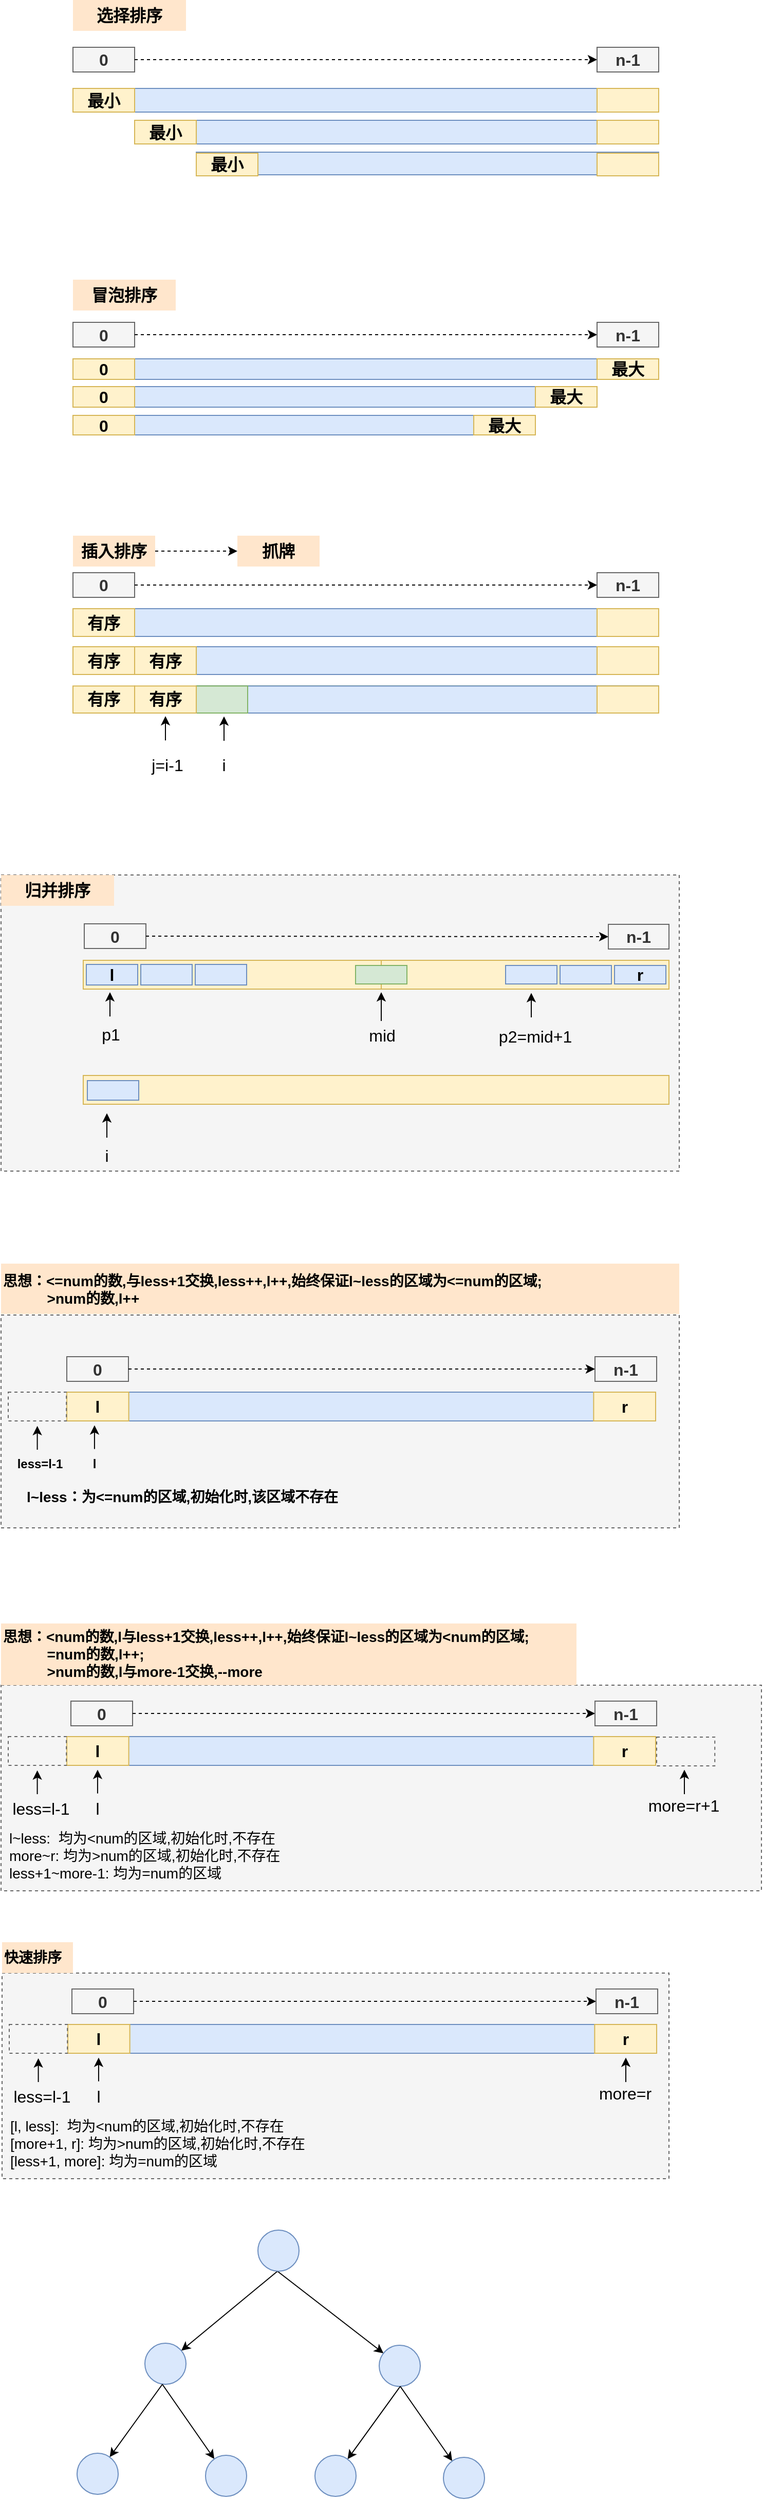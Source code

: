 <mxfile version="11.2.7" type="device" pages="1"><diagram id="mEATm_mHgB-SPM_FuSd3" name="Page-1"><mxGraphModel dx="1030" dy="1839" grid="1" gridSize="10" guides="1" tooltips="1" connect="1" arrows="1" fold="1" page="1" pageScale="1" pageWidth="850" pageHeight="1100" math="0" shadow="0"><root><mxCell id="0"/><mxCell id="1" parent="0"/><mxCell id="y_PkZ5y6hVwaELQP3JDU-144" value="" style="rounded=0;whiteSpace=wrap;html=1;dashed=1;strokeColor=#666666;strokeWidth=1;fontSize=16;fillColor=#f5f5f5;fontColor=#333333;" vertex="1" parent="1"><mxGeometry x="80" y="560" width="740" height="200" as="geometry"/></mxCell><mxCell id="y_PkZ5y6hVwaELQP3JDU-143" value="" style="rounded=0;whiteSpace=wrap;html=1;dashed=1;strokeColor=#666666;strokeWidth=1;fontSize=16;fillColor=#f5f5f5;fontColor=#333333;" vertex="1" parent="1"><mxGeometry x="80" y="-228" width="660" height="288" as="geometry"/></mxCell><mxCell id="y_PkZ5y6hVwaELQP3JDU-7" value="" style="group" vertex="1" connectable="0" parent="1"><mxGeometry x="150" y="-993" width="570" height="23" as="geometry"/></mxCell><mxCell id="y_PkZ5y6hVwaELQP3JDU-4" value="" style="shape=process;whiteSpace=wrap;html=1;backgroundOutline=1;fillColor=#dae8fc;strokeColor=#6c8ebf;" vertex="1" parent="y_PkZ5y6hVwaELQP3JDU-7"><mxGeometry width="570" height="23" as="geometry"/></mxCell><mxCell id="y_PkZ5y6hVwaELQP3JDU-5" value="最小" style="text;html=1;strokeColor=#d6b656;fillColor=#fff2cc;align=center;verticalAlign=middle;whiteSpace=wrap;rounded=0;fontStyle=1;fontSize=16;" vertex="1" parent="y_PkZ5y6hVwaELQP3JDU-7"><mxGeometry width="60" height="23" as="geometry"/></mxCell><mxCell id="y_PkZ5y6hVwaELQP3JDU-6" value="" style="text;html=1;strokeColor=#d6b656;fillColor=#fff2cc;align=center;verticalAlign=middle;whiteSpace=wrap;rounded=0;fontStyle=1;fontSize=16;" vertex="1" parent="y_PkZ5y6hVwaELQP3JDU-7"><mxGeometry x="510" width="60" height="23" as="geometry"/></mxCell><mxCell id="y_PkZ5y6hVwaELQP3JDU-13" value="" style="group" vertex="1" connectable="0" parent="1"><mxGeometry x="210" y="-962" width="510" height="23" as="geometry"/></mxCell><mxCell id="y_PkZ5y6hVwaELQP3JDU-8" value="" style="group" vertex="1" connectable="0" parent="y_PkZ5y6hVwaELQP3JDU-13"><mxGeometry width="510" height="23" as="geometry"/></mxCell><mxCell id="y_PkZ5y6hVwaELQP3JDU-9" value="" style="shape=process;whiteSpace=wrap;html=1;backgroundOutline=1;fillColor=#dae8fc;strokeColor=#6c8ebf;" vertex="1" parent="y_PkZ5y6hVwaELQP3JDU-8"><mxGeometry width="510" height="23" as="geometry"/></mxCell><mxCell id="y_PkZ5y6hVwaELQP3JDU-10" value="最小" style="text;html=1;strokeColor=#d6b656;fillColor=#fff2cc;align=center;verticalAlign=middle;whiteSpace=wrap;rounded=0;fontStyle=1;fontSize=16;" vertex="1" parent="y_PkZ5y6hVwaELQP3JDU-8"><mxGeometry width="60" height="23" as="geometry"/></mxCell><mxCell id="y_PkZ5y6hVwaELQP3JDU-11" value="" style="text;html=1;strokeColor=#d6b656;fillColor=#fff2cc;align=center;verticalAlign=middle;whiteSpace=wrap;rounded=0;fontStyle=1;fontSize=16;" vertex="1" parent="y_PkZ5y6hVwaELQP3JDU-8"><mxGeometry x="450" width="60" height="23" as="geometry"/></mxCell><mxCell id="y_PkZ5y6hVwaELQP3JDU-14" value="" style="group" vertex="1" connectable="0" parent="1"><mxGeometry x="270" y="-930" width="450" height="22" as="geometry"/></mxCell><mxCell id="y_PkZ5y6hVwaELQP3JDU-15" value="" style="group" vertex="1" connectable="0" parent="y_PkZ5y6hVwaELQP3JDU-14"><mxGeometry width="450" height="22" as="geometry"/></mxCell><mxCell id="y_PkZ5y6hVwaELQP3JDU-16" value="" style="shape=process;whiteSpace=wrap;html=1;backgroundOutline=1;fillColor=#dae8fc;strokeColor=#6c8ebf;" vertex="1" parent="y_PkZ5y6hVwaELQP3JDU-15"><mxGeometry y="-1" width="450" height="22" as="geometry"/></mxCell><mxCell id="y_PkZ5y6hVwaELQP3JDU-17" value="最小" style="text;html=1;strokeColor=#d6b656;fillColor=#fff2cc;align=center;verticalAlign=middle;whiteSpace=wrap;rounded=0;fontStyle=1;fontSize=16;" vertex="1" parent="y_PkZ5y6hVwaELQP3JDU-15"><mxGeometry width="60" height="22" as="geometry"/></mxCell><mxCell id="y_PkZ5y6hVwaELQP3JDU-18" value="" style="text;html=1;strokeColor=#d6b656;fillColor=#fff2cc;align=center;verticalAlign=middle;whiteSpace=wrap;rounded=0;fontStyle=1;fontSize=16;" vertex="1" parent="y_PkZ5y6hVwaELQP3JDU-15"><mxGeometry x="390" width="60" height="22" as="geometry"/></mxCell><mxCell id="y_PkZ5y6hVwaELQP3JDU-21" value="" style="group" vertex="1" connectable="0" parent="1"><mxGeometry x="150" y="-730" width="570" height="20" as="geometry"/></mxCell><mxCell id="y_PkZ5y6hVwaELQP3JDU-22" value="" style="shape=process;whiteSpace=wrap;html=1;backgroundOutline=1;fillColor=#dae8fc;strokeColor=#6c8ebf;" vertex="1" parent="y_PkZ5y6hVwaELQP3JDU-21"><mxGeometry width="570" height="20" as="geometry"/></mxCell><mxCell id="y_PkZ5y6hVwaELQP3JDU-23" value="0" style="text;html=1;strokeColor=#d6b656;fillColor=#fff2cc;align=center;verticalAlign=middle;whiteSpace=wrap;rounded=0;fontStyle=1;fontSize=16;" vertex="1" parent="y_PkZ5y6hVwaELQP3JDU-21"><mxGeometry width="60" height="20" as="geometry"/></mxCell><mxCell id="y_PkZ5y6hVwaELQP3JDU-24" value="最大" style="text;html=1;strokeColor=#d6b656;fillColor=#fff2cc;align=center;verticalAlign=middle;whiteSpace=wrap;rounded=0;fontStyle=1;fontSize=16;" vertex="1" parent="y_PkZ5y6hVwaELQP3JDU-21"><mxGeometry x="510" width="60" height="20" as="geometry"/></mxCell><mxCell id="y_PkZ5y6hVwaELQP3JDU-25" value="" style="group" vertex="1" connectable="0" parent="1"><mxGeometry x="150" y="-703" width="510" height="20" as="geometry"/></mxCell><mxCell id="y_PkZ5y6hVwaELQP3JDU-26" value="" style="group" vertex="1" connectable="0" parent="y_PkZ5y6hVwaELQP3JDU-25"><mxGeometry width="510" height="20" as="geometry"/></mxCell><mxCell id="y_PkZ5y6hVwaELQP3JDU-27" value="" style="shape=process;whiteSpace=wrap;html=1;backgroundOutline=1;fillColor=#dae8fc;strokeColor=#6c8ebf;" vertex="1" parent="y_PkZ5y6hVwaELQP3JDU-26"><mxGeometry width="510" height="20" as="geometry"/></mxCell><mxCell id="y_PkZ5y6hVwaELQP3JDU-28" value="0" style="text;html=1;strokeColor=#d6b656;fillColor=#fff2cc;align=center;verticalAlign=middle;whiteSpace=wrap;rounded=0;fontStyle=1;fontSize=16;" vertex="1" parent="y_PkZ5y6hVwaELQP3JDU-26"><mxGeometry width="60" height="20" as="geometry"/></mxCell><mxCell id="y_PkZ5y6hVwaELQP3JDU-29" value="最大" style="text;html=1;strokeColor=#d6b656;fillColor=#fff2cc;align=center;verticalAlign=middle;whiteSpace=wrap;rounded=0;fontStyle=1;fontSize=16;" vertex="1" parent="y_PkZ5y6hVwaELQP3JDU-26"><mxGeometry x="450" width="60" height="20" as="geometry"/></mxCell><mxCell id="y_PkZ5y6hVwaELQP3JDU-30" value="" style="group" vertex="1" connectable="0" parent="1"><mxGeometry x="150" y="-675" width="450" height="19" as="geometry"/></mxCell><mxCell id="y_PkZ5y6hVwaELQP3JDU-31" value="" style="group" vertex="1" connectable="0" parent="y_PkZ5y6hVwaELQP3JDU-30"><mxGeometry width="450" height="19" as="geometry"/></mxCell><mxCell id="y_PkZ5y6hVwaELQP3JDU-32" value="" style="shape=process;whiteSpace=wrap;html=1;backgroundOutline=1;fillColor=#dae8fc;strokeColor=#6c8ebf;" vertex="1" parent="y_PkZ5y6hVwaELQP3JDU-31"><mxGeometry width="450" height="19" as="geometry"/></mxCell><mxCell id="y_PkZ5y6hVwaELQP3JDU-33" value="0" style="text;html=1;strokeColor=#d6b656;fillColor=#fff2cc;align=center;verticalAlign=middle;whiteSpace=wrap;rounded=0;fontStyle=1;fontSize=16;" vertex="1" parent="y_PkZ5y6hVwaELQP3JDU-31"><mxGeometry width="60" height="19" as="geometry"/></mxCell><mxCell id="y_PkZ5y6hVwaELQP3JDU-34" value="最大" style="text;html=1;strokeColor=#d6b656;fillColor=#fff2cc;align=center;verticalAlign=middle;whiteSpace=wrap;rounded=0;fontStyle=1;fontSize=16;" vertex="1" parent="y_PkZ5y6hVwaELQP3JDU-31"><mxGeometry x="390" width="60" height="19" as="geometry"/></mxCell><mxCell id="y_PkZ5y6hVwaELQP3JDU-35" value="选择排序" style="text;html=1;strokeColor=none;fillColor=#ffe6cc;align=center;verticalAlign=middle;whiteSpace=wrap;rounded=0;fontSize=16;fontStyle=1" vertex="1" parent="1"><mxGeometry x="150" y="-1079" width="110" height="30" as="geometry"/></mxCell><mxCell id="y_PkZ5y6hVwaELQP3JDU-37" value="冒泡排序" style="text;html=1;strokeColor=none;fillColor=#ffe6cc;align=center;verticalAlign=middle;whiteSpace=wrap;rounded=0;fontSize=16;fontStyle=1" vertex="1" parent="1"><mxGeometry x="150" y="-807" width="100" height="30" as="geometry"/></mxCell><mxCell id="y_PkZ5y6hVwaELQP3JDU-38" value="" style="group" vertex="1" connectable="0" parent="1"><mxGeometry x="150" y="-487" width="570" height="27" as="geometry"/></mxCell><mxCell id="y_PkZ5y6hVwaELQP3JDU-39" value="" style="shape=process;whiteSpace=wrap;html=1;backgroundOutline=1;fillColor=#dae8fc;strokeColor=#6c8ebf;" vertex="1" parent="y_PkZ5y6hVwaELQP3JDU-38"><mxGeometry width="570" height="27" as="geometry"/></mxCell><mxCell id="y_PkZ5y6hVwaELQP3JDU-40" value="有序" style="text;html=1;strokeColor=#d6b656;fillColor=#fff2cc;align=center;verticalAlign=middle;whiteSpace=wrap;rounded=0;fontStyle=1;fontSize=16;" vertex="1" parent="y_PkZ5y6hVwaELQP3JDU-38"><mxGeometry width="60" height="27" as="geometry"/></mxCell><mxCell id="y_PkZ5y6hVwaELQP3JDU-41" value="" style="text;html=1;strokeColor=#d6b656;fillColor=#fff2cc;align=center;verticalAlign=middle;whiteSpace=wrap;rounded=0;fontStyle=1;fontSize=16;" vertex="1" parent="y_PkZ5y6hVwaELQP3JDU-38"><mxGeometry x="510" width="60" height="27" as="geometry"/></mxCell><mxCell id="y_PkZ5y6hVwaELQP3JDU-83" value="" style="edgeStyle=orthogonalEdgeStyle;rounded=0;orthogonalLoop=1;jettySize=auto;html=1;dashed=1;fontSize=16;" edge="1" parent="1" source="y_PkZ5y6hVwaELQP3JDU-52" target="y_PkZ5y6hVwaELQP3JDU-82"><mxGeometry relative="1" as="geometry"/></mxCell><mxCell id="y_PkZ5y6hVwaELQP3JDU-52" value="插入排序" style="text;html=1;strokeColor=none;fillColor=#ffe6cc;align=center;verticalAlign=middle;whiteSpace=wrap;rounded=0;fontSize=16;fontStyle=1" vertex="1" parent="1"><mxGeometry x="150" y="-558" width="80" height="30" as="geometry"/></mxCell><mxCell id="y_PkZ5y6hVwaELQP3JDU-82" value="抓牌" style="text;html=1;strokeColor=none;fillColor=#ffe6cc;align=center;verticalAlign=middle;whiteSpace=wrap;rounded=0;fontSize=16;fontStyle=1" vertex="1" parent="1"><mxGeometry x="310" y="-558" width="80" height="30" as="geometry"/></mxCell><mxCell id="y_PkZ5y6hVwaELQP3JDU-69" value="0" style="text;html=1;strokeColor=#666666;fillColor=#f5f5f5;align=center;verticalAlign=middle;whiteSpace=wrap;rounded=0;fontStyle=1;fontSize=16;fontColor=#333333;" vertex="1" parent="1"><mxGeometry x="150" y="-1033" width="60" height="24" as="geometry"/></mxCell><mxCell id="y_PkZ5y6hVwaELQP3JDU-70" value="n-1" style="text;html=1;align=center;verticalAlign=middle;whiteSpace=wrap;rounded=0;fontStyle=1;fontSize=16;strokeColor=#666666;fillColor=#f5f5f5;fontColor=#333333;" vertex="1" parent="1"><mxGeometry x="660" y="-1033" width="60" height="24" as="geometry"/></mxCell><mxCell id="y_PkZ5y6hVwaELQP3JDU-71" value="" style="endArrow=classic;html=1;fontSize=16;exitX=1;exitY=0.5;exitDx=0;exitDy=0;entryX=0;entryY=0.5;entryDx=0;entryDy=0;dashed=1;" edge="1" parent="1" source="y_PkZ5y6hVwaELQP3JDU-69" target="y_PkZ5y6hVwaELQP3JDU-70"><mxGeometry width="50" height="50" relative="1" as="geometry"><mxPoint x="330" y="-1019" as="sourcePoint"/><mxPoint x="380" y="-1069" as="targetPoint"/></mxGeometry></mxCell><mxCell id="y_PkZ5y6hVwaELQP3JDU-72" value="0" style="text;html=1;strokeColor=#666666;fillColor=#f5f5f5;align=center;verticalAlign=middle;whiteSpace=wrap;rounded=0;fontStyle=1;fontSize=16;fontColor=#333333;" vertex="1" parent="1"><mxGeometry x="150" y="-765.5" width="60" height="24" as="geometry"/></mxCell><mxCell id="y_PkZ5y6hVwaELQP3JDU-73" value="n-1" style="text;html=1;align=center;verticalAlign=middle;whiteSpace=wrap;rounded=0;fontStyle=1;fontSize=16;strokeColor=#666666;fillColor=#f5f5f5;fontColor=#333333;" vertex="1" parent="1"><mxGeometry x="660" y="-765.5" width="60" height="24" as="geometry"/></mxCell><mxCell id="y_PkZ5y6hVwaELQP3JDU-74" value="" style="endArrow=classic;html=1;fontSize=16;exitX=1;exitY=0.5;exitDx=0;exitDy=0;entryX=0;entryY=0.5;entryDx=0;entryDy=0;dashed=1;" edge="1" parent="1" source="y_PkZ5y6hVwaELQP3JDU-72" target="y_PkZ5y6hVwaELQP3JDU-73"><mxGeometry width="50" height="50" relative="1" as="geometry"><mxPoint x="330" y="-751.5" as="sourcePoint"/><mxPoint x="380" y="-801.5" as="targetPoint"/></mxGeometry></mxCell><mxCell id="y_PkZ5y6hVwaELQP3JDU-75" value="0" style="text;html=1;strokeColor=#666666;fillColor=#f5f5f5;align=center;verticalAlign=middle;whiteSpace=wrap;rounded=0;fontStyle=1;fontSize=16;fontColor=#333333;" vertex="1" parent="1"><mxGeometry x="150" y="-522" width="60" height="24" as="geometry"/></mxCell><mxCell id="y_PkZ5y6hVwaELQP3JDU-76" value="n-1" style="text;html=1;align=center;verticalAlign=middle;whiteSpace=wrap;rounded=0;fontStyle=1;fontSize=16;strokeColor=#666666;fillColor=#f5f5f5;fontColor=#333333;" vertex="1" parent="1"><mxGeometry x="660" y="-522" width="60" height="24" as="geometry"/></mxCell><mxCell id="y_PkZ5y6hVwaELQP3JDU-77" value="" style="endArrow=classic;html=1;fontSize=16;exitX=1;exitY=0.5;exitDx=0;exitDy=0;entryX=0;entryY=0.5;entryDx=0;entryDy=0;dashed=1;" edge="1" parent="1" source="y_PkZ5y6hVwaELQP3JDU-75" target="y_PkZ5y6hVwaELQP3JDU-76"><mxGeometry width="50" height="50" relative="1" as="geometry"><mxPoint x="330" y="-508" as="sourcePoint"/><mxPoint x="380" y="-558" as="targetPoint"/></mxGeometry></mxCell><mxCell id="y_PkZ5y6hVwaELQP3JDU-78" value="0" style="text;html=1;strokeColor=#666666;fillColor=#f5f5f5;align=center;verticalAlign=middle;whiteSpace=wrap;rounded=0;fontStyle=1;fontSize=16;fontColor=#333333;" vertex="1" parent="1"><mxGeometry x="148" y="575.5" width="60" height="24" as="geometry"/></mxCell><mxCell id="y_PkZ5y6hVwaELQP3JDU-79" value="n-1" style="text;html=1;align=center;verticalAlign=middle;whiteSpace=wrap;rounded=0;fontStyle=1;fontSize=16;strokeColor=#666666;fillColor=#f5f5f5;fontColor=#333333;" vertex="1" parent="1"><mxGeometry x="658" y="575.5" width="60" height="24" as="geometry"/></mxCell><mxCell id="y_PkZ5y6hVwaELQP3JDU-80" value="" style="endArrow=classic;html=1;fontSize=16;exitX=1;exitY=0.5;exitDx=0;exitDy=0;entryX=0;entryY=0.5;entryDx=0;entryDy=0;dashed=1;" edge="1" parent="1" source="y_PkZ5y6hVwaELQP3JDU-78" target="y_PkZ5y6hVwaELQP3JDU-79"><mxGeometry width="50" height="50" relative="1" as="geometry"><mxPoint x="328" y="589.5" as="sourcePoint"/><mxPoint x="378" y="539.5" as="targetPoint"/></mxGeometry></mxCell><mxCell id="y_PkZ5y6hVwaELQP3JDU-88" value="" style="group" vertex="1" connectable="0" parent="1"><mxGeometry x="150" y="-450" width="570" height="27" as="geometry"/></mxCell><mxCell id="y_PkZ5y6hVwaELQP3JDU-42" value="" style="group" vertex="1" connectable="0" parent="y_PkZ5y6hVwaELQP3JDU-88"><mxGeometry x="60" width="510" height="27" as="geometry"/></mxCell><mxCell id="y_PkZ5y6hVwaELQP3JDU-43" value="" style="group" vertex="1" connectable="0" parent="y_PkZ5y6hVwaELQP3JDU-42"><mxGeometry width="510" height="27" as="geometry"/></mxCell><mxCell id="y_PkZ5y6hVwaELQP3JDU-44" value="" style="shape=process;whiteSpace=wrap;html=1;backgroundOutline=1;fillColor=#dae8fc;strokeColor=#6c8ebf;" vertex="1" parent="y_PkZ5y6hVwaELQP3JDU-43"><mxGeometry width="510" height="27" as="geometry"/></mxCell><mxCell id="y_PkZ5y6hVwaELQP3JDU-45" value="有序" style="text;html=1;strokeColor=#d6b656;fillColor=#fff2cc;align=center;verticalAlign=middle;whiteSpace=wrap;rounded=0;fontStyle=1;fontSize=16;" vertex="1" parent="y_PkZ5y6hVwaELQP3JDU-43"><mxGeometry width="60" height="27" as="geometry"/></mxCell><mxCell id="y_PkZ5y6hVwaELQP3JDU-46" value="" style="text;html=1;strokeColor=#d6b656;fillColor=#fff2cc;align=center;verticalAlign=middle;whiteSpace=wrap;rounded=0;fontStyle=1;fontSize=16;" vertex="1" parent="y_PkZ5y6hVwaELQP3JDU-43"><mxGeometry x="450" width="60" height="27" as="geometry"/></mxCell><mxCell id="y_PkZ5y6hVwaELQP3JDU-61" value="有序" style="text;html=1;strokeColor=#d6b656;fillColor=#fff2cc;align=center;verticalAlign=middle;whiteSpace=wrap;rounded=0;fontStyle=1;fontSize=16;" vertex="1" parent="y_PkZ5y6hVwaELQP3JDU-88"><mxGeometry width="60" height="27" as="geometry"/></mxCell><mxCell id="y_PkZ5y6hVwaELQP3JDU-89" value="" style="group" vertex="1" connectable="0" parent="1"><mxGeometry x="150" y="-398" width="570" height="70" as="geometry"/></mxCell><mxCell id="y_PkZ5y6hVwaELQP3JDU-47" value="" style="group;fillColor=#d5e8d4;strokeColor=#82b366;" vertex="1" connectable="0" parent="y_PkZ5y6hVwaELQP3JDU-89"><mxGeometry x="120" y="-13.788" width="450" height="26.291" as="geometry"/></mxCell><mxCell id="y_PkZ5y6hVwaELQP3JDU-48" value="" style="group" vertex="1" connectable="0" parent="y_PkZ5y6hVwaELQP3JDU-47"><mxGeometry width="450" height="26.291" as="geometry"/></mxCell><mxCell id="y_PkZ5y6hVwaELQP3JDU-49" value="" style="shape=process;whiteSpace=wrap;html=1;backgroundOutline=1;fillColor=#dae8fc;strokeColor=#6c8ebf;" vertex="1" parent="y_PkZ5y6hVwaELQP3JDU-48"><mxGeometry width="450" height="26.291" as="geometry"/></mxCell><mxCell id="y_PkZ5y6hVwaELQP3JDU-50" value="" style="text;html=1;strokeColor=#82b366;fillColor=#d5e8d4;align=center;verticalAlign=middle;whiteSpace=wrap;rounded=0;fontStyle=1;fontSize=16;" vertex="1" parent="y_PkZ5y6hVwaELQP3JDU-48"><mxGeometry width="50" height="26.291" as="geometry"/></mxCell><mxCell id="y_PkZ5y6hVwaELQP3JDU-51" value="" style="text;html=1;strokeColor=#d6b656;fillColor=#fff2cc;align=center;verticalAlign=middle;whiteSpace=wrap;rounded=0;fontStyle=1;fontSize=16;" vertex="1" parent="y_PkZ5y6hVwaELQP3JDU-48"><mxGeometry x="390" width="60" height="26.291" as="geometry"/></mxCell><mxCell id="y_PkZ5y6hVwaELQP3JDU-62" value="有序" style="text;html=1;strokeColor=#d6b656;fillColor=#fff2cc;align=center;verticalAlign=middle;whiteSpace=wrap;rounded=0;fontStyle=1;fontSize=16;" vertex="1" parent="y_PkZ5y6hVwaELQP3JDU-89"><mxGeometry y="-13.788" width="60" height="26.291" as="geometry"/></mxCell><mxCell id="y_PkZ5y6hVwaELQP3JDU-63" value="有序" style="text;html=1;strokeColor=#d6b656;fillColor=#fff2cc;align=center;verticalAlign=middle;whiteSpace=wrap;rounded=0;fontStyle=1;fontSize=16;" vertex="1" parent="y_PkZ5y6hVwaELQP3JDU-89"><mxGeometry x="60" y="-13.788" width="60" height="26.291" as="geometry"/></mxCell><mxCell id="y_PkZ5y6hVwaELQP3JDU-84" value="" style="endArrow=classic;html=1;fontSize=16;entryX=0.5;entryY=1;entryDx=0;entryDy=0;" edge="1" parent="y_PkZ5y6hVwaELQP3JDU-89"><mxGeometry width="50" height="50" relative="1" as="geometry"><mxPoint x="147" y="39.452" as="sourcePoint"/><mxPoint x="147" y="15.79" as="targetPoint"/></mxGeometry></mxCell><mxCell id="y_PkZ5y6hVwaELQP3JDU-85" value="i" style="text;html=1;strokeColor=none;fillColor=none;align=center;verticalAlign=middle;whiteSpace=wrap;rounded=0;dashed=1;fontSize=16;" vertex="1" parent="y_PkZ5y6hVwaELQP3JDU-89"><mxGeometry x="127" y="56.526" width="40" height="13.146" as="geometry"/></mxCell><mxCell id="y_PkZ5y6hVwaELQP3JDU-86" value="" style="endArrow=classic;html=1;fontSize=16;entryX=0.5;entryY=1;entryDx=0;entryDy=0;" edge="1" parent="y_PkZ5y6hVwaELQP3JDU-89"><mxGeometry width="50" height="50" relative="1" as="geometry"><mxPoint x="90" y="39.123" as="sourcePoint"/><mxPoint x="90" y="15.461" as="targetPoint"/></mxGeometry></mxCell><mxCell id="y_PkZ5y6hVwaELQP3JDU-87" value="j=i-1" style="text;html=1;strokeColor=none;fillColor=none;align=center;verticalAlign=middle;whiteSpace=wrap;rounded=0;dashed=1;fontSize=16;" vertex="1" parent="y_PkZ5y6hVwaELQP3JDU-89"><mxGeometry x="72" y="56.854" width="40" height="13.146" as="geometry"/></mxCell><mxCell id="y_PkZ5y6hVwaELQP3JDU-90" value="" style="group" vertex="1" connectable="0" parent="1"><mxGeometry x="87" y="610" width="651" height="56" as="geometry"/></mxCell><mxCell id="y_PkZ5y6hVwaELQP3JDU-56" value="" style="group" vertex="1" connectable="0" parent="y_PkZ5y6hVwaELQP3JDU-90"><mxGeometry x="57" width="573" height="28" as="geometry"/></mxCell><mxCell id="y_PkZ5y6hVwaELQP3JDU-57" value="" style="shape=process;whiteSpace=wrap;html=1;backgroundOutline=1;fillColor=#dae8fc;strokeColor=#6c8ebf;" vertex="1" parent="y_PkZ5y6hVwaELQP3JDU-56"><mxGeometry width="573" height="28" as="geometry"/></mxCell><mxCell id="y_PkZ5y6hVwaELQP3JDU-58" value="l" style="text;html=1;strokeColor=#d6b656;fillColor=#fff2cc;align=center;verticalAlign=middle;whiteSpace=wrap;rounded=0;fontStyle=1;fontSize=16;" vertex="1" parent="y_PkZ5y6hVwaELQP3JDU-56"><mxGeometry width="60.316" height="28" as="geometry"/></mxCell><mxCell id="y_PkZ5y6hVwaELQP3JDU-59" value="r" style="text;html=1;strokeColor=#d6b656;fillColor=#fff2cc;align=center;verticalAlign=middle;whiteSpace=wrap;rounded=0;fontStyle=1;fontSize=16;" vertex="1" parent="y_PkZ5y6hVwaELQP3JDU-56"><mxGeometry x="512.684" width="60.316" height="28" as="geometry"/></mxCell><mxCell id="y_PkZ5y6hVwaELQP3JDU-64" value="" style="endArrow=classic;html=1;fontSize=16;" edge="1" parent="y_PkZ5y6hVwaELQP3JDU-90"><mxGeometry width="50" height="50" relative="1" as="geometry"><mxPoint x="28.304" y="56" as="sourcePoint"/><mxPoint x="28.304" y="32.9" as="targetPoint"/></mxGeometry></mxCell><mxCell id="y_PkZ5y6hVwaELQP3JDU-65" value="" style="text;html=1;strokeColor=#666666;fillColor=#f5f5f5;align=center;verticalAlign=middle;whiteSpace=wrap;rounded=0;fontStyle=1;fontSize=16;dashed=1;strokeWidth=1;fontColor=#333333;" vertex="1" parent="y_PkZ5y6hVwaELQP3JDU-90"><mxGeometry width="56.609" height="28" as="geometry"/></mxCell><mxCell id="y_PkZ5y6hVwaELQP3JDU-81" value="" style="endArrow=classic;html=1;fontSize=16;" edge="1" parent="y_PkZ5y6hVwaELQP3JDU-90"><mxGeometry width="50" height="50" relative="1" as="geometry"><mxPoint x="86.97" y="55.3" as="sourcePoint"/><mxPoint x="86.97" y="32.2" as="targetPoint"/></mxGeometry></mxCell><mxCell id="y_PkZ5y6hVwaELQP3JDU-91" value="归并排序" style="text;html=1;strokeColor=none;fillColor=#ffe6cc;align=center;verticalAlign=middle;whiteSpace=wrap;rounded=0;fontSize=16;fontStyle=1" vertex="1" parent="1"><mxGeometry x="80" y="-228" width="110" height="30" as="geometry"/></mxCell><mxCell id="y_PkZ5y6hVwaELQP3JDU-92" value="0" style="text;html=1;strokeColor=#666666;fillColor=#f5f5f5;align=center;verticalAlign=middle;whiteSpace=wrap;rounded=0;fontStyle=1;fontSize=16;fontColor=#333333;" vertex="1" parent="1"><mxGeometry x="161" y="-180.5" width="60" height="24" as="geometry"/></mxCell><mxCell id="y_PkZ5y6hVwaELQP3JDU-93" value="n-1" style="text;html=1;align=center;verticalAlign=middle;whiteSpace=wrap;rounded=0;fontStyle=1;fontSize=16;strokeColor=#666666;fillColor=#f5f5f5;fontColor=#333333;" vertex="1" parent="1"><mxGeometry x="671" y="-180" width="59" height="24" as="geometry"/></mxCell><mxCell id="y_PkZ5y6hVwaELQP3JDU-94" value="" style="endArrow=classic;html=1;fontSize=16;exitX=1;exitY=0.5;exitDx=0;exitDy=0;entryX=0;entryY=0.5;entryDx=0;entryDy=0;dashed=1;" edge="1" parent="1" source="y_PkZ5y6hVwaELQP3JDU-92" target="y_PkZ5y6hVwaELQP3JDU-93"><mxGeometry width="50" height="50" relative="1" as="geometry"><mxPoint x="341" y="-166.5" as="sourcePoint"/><mxPoint x="391" y="-216.5" as="targetPoint"/></mxGeometry></mxCell><mxCell id="y_PkZ5y6hVwaELQP3JDU-96" value="" style="group;fillColor=#d5e8d4;strokeColor=#82b366;" vertex="1" connectable="0" parent="1"><mxGeometry x="160" y="-145" width="570" height="28" as="geometry"/></mxCell><mxCell id="y_PkZ5y6hVwaELQP3JDU-97" value="" style="shape=process;whiteSpace=wrap;html=1;backgroundOutline=1;fillColor=#dae8fc;strokeColor=#6c8ebf;" vertex="1" parent="y_PkZ5y6hVwaELQP3JDU-96"><mxGeometry width="570" height="28" as="geometry"/></mxCell><mxCell id="y_PkZ5y6hVwaELQP3JDU-98" value="" style="text;html=1;strokeColor=#d6b656;fillColor=#fff2cc;align=center;verticalAlign=middle;whiteSpace=wrap;rounded=0;fontStyle=1;fontSize=16;" vertex="1" parent="y_PkZ5y6hVwaELQP3JDU-96"><mxGeometry width="290" height="28" as="geometry"/></mxCell><mxCell id="y_PkZ5y6hVwaELQP3JDU-99" value="" style="text;html=1;strokeColor=#d6b656;fillColor=#fff2cc;align=center;verticalAlign=middle;whiteSpace=wrap;rounded=0;fontStyle=1;fontSize=16;" vertex="1" parent="y_PkZ5y6hVwaELQP3JDU-96"><mxGeometry x="290" width="280" height="28" as="geometry"/></mxCell><mxCell id="y_PkZ5y6hVwaELQP3JDU-105" value="l" style="text;html=1;strokeColor=#6c8ebf;fillColor=#dae8fc;align=center;verticalAlign=middle;whiteSpace=wrap;rounded=0;fontStyle=1;fontSize=16;" vertex="1" parent="y_PkZ5y6hVwaELQP3JDU-96"><mxGeometry x="3" y="4" width="50" height="20" as="geometry"/></mxCell><mxCell id="y_PkZ5y6hVwaELQP3JDU-111" value="" style="text;html=1;strokeColor=#6c8ebf;fillColor=#dae8fc;align=center;verticalAlign=middle;whiteSpace=wrap;rounded=0;fontStyle=1;fontSize=16;" vertex="1" parent="y_PkZ5y6hVwaELQP3JDU-96"><mxGeometry x="411" y="5" width="50" height="18" as="geometry"/></mxCell><mxCell id="y_PkZ5y6hVwaELQP3JDU-112" value="" style="text;html=1;strokeColor=#6c8ebf;fillColor=#dae8fc;align=center;verticalAlign=middle;whiteSpace=wrap;rounded=0;fontStyle=1;fontSize=16;" vertex="1" parent="y_PkZ5y6hVwaELQP3JDU-96"><mxGeometry x="464" y="5" width="50" height="18" as="geometry"/></mxCell><mxCell id="y_PkZ5y6hVwaELQP3JDU-113" value="r" style="text;html=1;strokeColor=#6c8ebf;fillColor=#dae8fc;align=center;verticalAlign=middle;whiteSpace=wrap;rounded=0;fontStyle=1;fontSize=16;" vertex="1" parent="y_PkZ5y6hVwaELQP3JDU-96"><mxGeometry x="517" y="5" width="50" height="18" as="geometry"/></mxCell><mxCell id="y_PkZ5y6hVwaELQP3JDU-131" value="" style="text;html=1;strokeColor=#82b366;fillColor=#d5e8d4;align=center;verticalAlign=middle;whiteSpace=wrap;rounded=0;fontStyle=1;fontSize=16;" vertex="1" parent="y_PkZ5y6hVwaELQP3JDU-96"><mxGeometry x="265" y="5" width="50" height="18" as="geometry"/></mxCell><mxCell id="y_PkZ5y6hVwaELQP3JDU-106" value="" style="text;html=1;strokeColor=#6c8ebf;fillColor=#dae8fc;align=center;verticalAlign=middle;whiteSpace=wrap;rounded=0;fontStyle=1;fontSize=16;" vertex="1" parent="1"><mxGeometry x="216" y="-141" width="50" height="20" as="geometry"/></mxCell><mxCell id="y_PkZ5y6hVwaELQP3JDU-107" value="" style="text;html=1;strokeColor=#6c8ebf;fillColor=#dae8fc;align=center;verticalAlign=middle;whiteSpace=wrap;rounded=0;fontStyle=1;fontSize=16;" vertex="1" parent="1"><mxGeometry x="269" y="-141" width="50" height="20" as="geometry"/></mxCell><mxCell id="y_PkZ5y6hVwaELQP3JDU-114" value="" style="group" vertex="1" connectable="0" parent="1"><mxGeometry x="160" y="-33" width="570" height="30" as="geometry"/></mxCell><mxCell id="y_PkZ5y6hVwaELQP3JDU-115" value="" style="shape=process;whiteSpace=wrap;html=1;backgroundOutline=1;fillColor=#dae8fc;strokeColor=#6c8ebf;" vertex="1" parent="y_PkZ5y6hVwaELQP3JDU-114"><mxGeometry width="570" height="28" as="geometry"/></mxCell><mxCell id="y_PkZ5y6hVwaELQP3JDU-116" value="" style="text;html=1;strokeColor=#d6b656;fillColor=#fff2cc;align=center;verticalAlign=middle;whiteSpace=wrap;rounded=0;fontStyle=1;fontSize=16;" vertex="1" parent="y_PkZ5y6hVwaELQP3JDU-114"><mxGeometry width="290" height="28" as="geometry"/></mxCell><mxCell id="y_PkZ5y6hVwaELQP3JDU-117" value="" style="text;html=1;strokeColor=#d6b656;fillColor=#fff2cc;align=center;verticalAlign=middle;whiteSpace=wrap;rounded=0;fontStyle=1;fontSize=16;" vertex="1" parent="y_PkZ5y6hVwaELQP3JDU-114"><mxGeometry width="570" height="28" as="geometry"/></mxCell><mxCell id="y_PkZ5y6hVwaELQP3JDU-130" value="" style="text;html=1;strokeColor=#6c8ebf;fillColor=#dae8fc;align=center;verticalAlign=middle;whiteSpace=wrap;rounded=0;fontStyle=1;fontSize=16;" vertex="1" parent="y_PkZ5y6hVwaELQP3JDU-114"><mxGeometry x="4" y="5" width="50" height="19" as="geometry"/></mxCell><mxCell id="y_PkZ5y6hVwaELQP3JDU-124" value="" style="endArrow=classic;html=1;fontSize=16;entryX=0.5;entryY=1;entryDx=0;entryDy=0;" edge="1" parent="1"><mxGeometry width="50" height="50" relative="1" as="geometry"><mxPoint x="596" y="-89.548" as="sourcePoint"/><mxPoint x="596" y="-113.21" as="targetPoint"/></mxGeometry></mxCell><mxCell id="y_PkZ5y6hVwaELQP3JDU-125" value="p2=mid+1" style="text;html=1;strokeColor=none;fillColor=none;align=center;verticalAlign=middle;whiteSpace=wrap;rounded=0;dashed=1;fontSize=16;" vertex="1" parent="1"><mxGeometry x="570" y="-78" width="60" height="13" as="geometry"/></mxCell><mxCell id="y_PkZ5y6hVwaELQP3JDU-126" value="" style="endArrow=classic;html=1;fontSize=16;entryX=0.5;entryY=1;entryDx=0;entryDy=0;" edge="1" parent="1"><mxGeometry width="50" height="50" relative="1" as="geometry"><mxPoint x="186" y="-90.377" as="sourcePoint"/><mxPoint x="186" y="-114.039" as="targetPoint"/></mxGeometry></mxCell><mxCell id="y_PkZ5y6hVwaELQP3JDU-127" value="p1" style="text;html=1;strokeColor=none;fillColor=none;align=center;verticalAlign=middle;whiteSpace=wrap;rounded=0;dashed=1;fontSize=16;" vertex="1" parent="1"><mxGeometry x="167" y="-79.646" width="40" height="13.146" as="geometry"/></mxCell><mxCell id="y_PkZ5y6hVwaELQP3JDU-132" value="" style="endArrow=classic;html=1;fontSize=16;entryX=0.5;entryY=1;entryDx=0;entryDy=0;" edge="1" parent="1"><mxGeometry width="50" height="50" relative="1" as="geometry"><mxPoint x="450" y="-86" as="sourcePoint"/><mxPoint x="450" y="-114" as="targetPoint"/></mxGeometry></mxCell><mxCell id="y_PkZ5y6hVwaELQP3JDU-135" value="mid" style="text;html=1;strokeColor=none;fillColor=none;align=center;verticalAlign=middle;whiteSpace=wrap;rounded=0;dashed=1;fontSize=16;" vertex="1" parent="1"><mxGeometry x="431" y="-78.974" width="40" height="13.146" as="geometry"/></mxCell><mxCell id="y_PkZ5y6hVwaELQP3JDU-136" value="" style="endArrow=classic;html=1;fontSize=16;entryX=0.5;entryY=1;entryDx=0;entryDy=0;" edge="1" parent="1"><mxGeometry width="50" height="50" relative="1" as="geometry"><mxPoint x="183" y="27.452" as="sourcePoint"/><mxPoint x="183" y="3.79" as="targetPoint"/></mxGeometry></mxCell><mxCell id="y_PkZ5y6hVwaELQP3JDU-137" value="i" style="text;html=1;strokeColor=none;fillColor=none;align=center;verticalAlign=middle;whiteSpace=wrap;rounded=0;dashed=1;fontSize=16;" vertex="1" parent="1"><mxGeometry x="163" y="38.526" width="40" height="13.146" as="geometry"/></mxCell><mxCell id="y_PkZ5y6hVwaELQP3JDU-138" value="less=l-1" style="text;html=1;strokeColor=none;fillColor=none;align=center;verticalAlign=middle;whiteSpace=wrap;rounded=0;dashed=1;fontSize=16;" vertex="1" parent="1"><mxGeometry x="84" y="670" width="70" height="20" as="geometry"/></mxCell><mxCell id="y_PkZ5y6hVwaELQP3JDU-139" value="more=r+1" style="text;html=1;strokeColor=none;fillColor=none;align=center;verticalAlign=middle;whiteSpace=wrap;rounded=0;dashed=1;fontSize=16;" vertex="1" parent="1"><mxGeometry x="702" y="667" width="85" height="20" as="geometry"/></mxCell><mxCell id="y_PkZ5y6hVwaELQP3JDU-140" value="" style="endArrow=classic;html=1;fontSize=16;" edge="1" parent="1"><mxGeometry width="50" height="50" relative="1" as="geometry"><mxPoint x="745" y="666" as="sourcePoint"/><mxPoint x="745" y="642.2" as="targetPoint"/></mxGeometry></mxCell><mxCell id="y_PkZ5y6hVwaELQP3JDU-142" value="l" style="text;html=1;strokeColor=none;fillColor=none;align=center;verticalAlign=middle;whiteSpace=wrap;rounded=0;dashed=1;fontSize=16;" vertex="1" parent="1"><mxGeometry x="154" y="670" width="40" height="20" as="geometry"/></mxCell><mxCell id="y_PkZ5y6hVwaELQP3JDU-145" value="l~less:&amp;nbsp; 均为&amp;lt;num的区域,初始化时,不存在&lt;br&gt;more~r: 均为&amp;gt;num的区域,初始化时,不存在&lt;br&gt;less+1~more-1: 均为=num的区域" style="text;html=1;strokeColor=none;fillColor=none;align=left;verticalAlign=middle;whiteSpace=wrap;rounded=0;dashed=1;fontSize=14;" vertex="1" parent="1"><mxGeometry x="86" y="702" width="295" height="48" as="geometry"/></mxCell><mxCell id="y_PkZ5y6hVwaELQP3JDU-148" value="" style="rounded=0;whiteSpace=wrap;html=1;dashed=1;strokeColor=#666666;strokeWidth=1;fontSize=16;fillColor=#f5f5f5;fontColor=#333333;" vertex="1" parent="1"><mxGeometry x="80" y="200" width="660" height="207" as="geometry"/></mxCell><mxCell id="y_PkZ5y6hVwaELQP3JDU-149" value="思想：&amp;lt;=num的数,与less+1交换,less++,l++,始终保证l~less的区域为&amp;lt;=num的区域;&lt;br style=&quot;font-size: 14px&quot;&gt;&amp;nbsp; &amp;nbsp; &amp;nbsp; &amp;nbsp; &amp;nbsp; &amp;nbsp;&amp;gt;num的数,l++" style="text;html=1;strokeColor=none;fillColor=#ffe6cc;align=left;verticalAlign=middle;whiteSpace=wrap;rounded=0;fontSize=14;fontStyle=1" vertex="1" parent="1"><mxGeometry x="80" y="150" width="660" height="49" as="geometry"/></mxCell><mxCell id="y_PkZ5y6hVwaELQP3JDU-150" value="0" style="text;html=1;strokeColor=#666666;fillColor=#f5f5f5;align=center;verticalAlign=middle;whiteSpace=wrap;rounded=0;fontStyle=1;fontSize=16;fontColor=#333333;" vertex="1" parent="1"><mxGeometry x="144" y="240.5" width="60" height="24" as="geometry"/></mxCell><mxCell id="y_PkZ5y6hVwaELQP3JDU-151" value="n-1" style="text;html=1;align=center;verticalAlign=middle;whiteSpace=wrap;rounded=0;fontStyle=1;fontSize=16;strokeColor=#666666;fillColor=#f5f5f5;fontColor=#333333;" vertex="1" parent="1"><mxGeometry x="658" y="240.5" width="60" height="24" as="geometry"/></mxCell><mxCell id="y_PkZ5y6hVwaELQP3JDU-152" value="" style="endArrow=classic;html=1;fontSize=16;exitX=1;exitY=0.5;exitDx=0;exitDy=0;entryX=0;entryY=0.5;entryDx=0;entryDy=0;dashed=1;" edge="1" parent="1" source="y_PkZ5y6hVwaELQP3JDU-150" target="y_PkZ5y6hVwaELQP3JDU-151"><mxGeometry width="50" height="50" relative="1" as="geometry"><mxPoint x="328" y="254.5" as="sourcePoint"/><mxPoint x="378" y="204.5" as="targetPoint"/></mxGeometry></mxCell><mxCell id="y_PkZ5y6hVwaELQP3JDU-153" value="" style="group" vertex="1" connectable="0" parent="1"><mxGeometry x="87" y="275" width="651" height="56" as="geometry"/></mxCell><mxCell id="y_PkZ5y6hVwaELQP3JDU-154" value="" style="group" vertex="1" connectable="0" parent="y_PkZ5y6hVwaELQP3JDU-153"><mxGeometry x="57" width="573" height="28" as="geometry"/></mxCell><mxCell id="y_PkZ5y6hVwaELQP3JDU-155" value="" style="shape=process;whiteSpace=wrap;html=1;backgroundOutline=1;fillColor=#dae8fc;strokeColor=#6c8ebf;" vertex="1" parent="y_PkZ5y6hVwaELQP3JDU-154"><mxGeometry width="573" height="28" as="geometry"/></mxCell><mxCell id="y_PkZ5y6hVwaELQP3JDU-156" value="l" style="text;html=1;strokeColor=#d6b656;fillColor=#fff2cc;align=center;verticalAlign=middle;whiteSpace=wrap;rounded=0;fontStyle=1;fontSize=16;" vertex="1" parent="y_PkZ5y6hVwaELQP3JDU-154"><mxGeometry width="60.316" height="28" as="geometry"/></mxCell><mxCell id="y_PkZ5y6hVwaELQP3JDU-157" value="r" style="text;html=1;strokeColor=#d6b656;fillColor=#fff2cc;align=center;verticalAlign=middle;whiteSpace=wrap;rounded=0;fontStyle=1;fontSize=16;" vertex="1" parent="y_PkZ5y6hVwaELQP3JDU-154"><mxGeometry x="512.684" width="60.316" height="28" as="geometry"/></mxCell><mxCell id="y_PkZ5y6hVwaELQP3JDU-158" value="" style="endArrow=classic;html=1;fontSize=16;" edge="1" parent="y_PkZ5y6hVwaELQP3JDU-153"><mxGeometry width="50" height="50" relative="1" as="geometry"><mxPoint x="28.304" y="56" as="sourcePoint"/><mxPoint x="28.304" y="32.9" as="targetPoint"/></mxGeometry></mxCell><mxCell id="y_PkZ5y6hVwaELQP3JDU-159" value="" style="text;html=1;strokeColor=#666666;fillColor=#f5f5f5;align=center;verticalAlign=middle;whiteSpace=wrap;rounded=0;fontStyle=1;fontSize=16;dashed=1;strokeWidth=1;fontColor=#333333;" vertex="1" parent="y_PkZ5y6hVwaELQP3JDU-153"><mxGeometry width="56.609" height="28" as="geometry"/></mxCell><mxCell id="y_PkZ5y6hVwaELQP3JDU-160" value="" style="endArrow=classic;html=1;fontSize=16;" edge="1" parent="y_PkZ5y6hVwaELQP3JDU-153"><mxGeometry width="50" height="50" relative="1" as="geometry"><mxPoint x="83.97" y="55.3" as="sourcePoint"/><mxPoint x="83.97" y="32.2" as="targetPoint"/></mxGeometry></mxCell><mxCell id="y_PkZ5y6hVwaELQP3JDU-161" value="less=l-1" style="text;html=1;strokeColor=none;fillColor=none;align=center;verticalAlign=middle;whiteSpace=wrap;rounded=0;dashed=1;fontSize=12;fontStyle=1" vertex="1" parent="1"><mxGeometry x="89" y="335" width="58" height="20" as="geometry"/></mxCell><mxCell id="y_PkZ5y6hVwaELQP3JDU-164" value="l" style="text;html=1;strokeColor=none;fillColor=none;align=center;verticalAlign=middle;whiteSpace=wrap;rounded=0;dashed=1;fontSize=12;fontStyle=1" vertex="1" parent="1"><mxGeometry x="151" y="335" width="40" height="20" as="geometry"/></mxCell><mxCell id="y_PkZ5y6hVwaELQP3JDU-165" value="l~less：为&amp;lt;=num的区域,初始化时,该区域不存在" style="text;html=1;strokeColor=none;fillColor=none;align=center;verticalAlign=middle;whiteSpace=wrap;rounded=0;dashed=1;fontSize=14;fontStyle=1" vertex="1" parent="1"><mxGeometry x="93" y="367" width="327" height="20" as="geometry"/></mxCell><mxCell id="y_PkZ5y6hVwaELQP3JDU-166" value="" style="text;html=1;strokeColor=#666666;fillColor=#f5f5f5;align=center;verticalAlign=middle;whiteSpace=wrap;rounded=0;fontStyle=1;fontSize=16;dashed=1;strokeWidth=1;fontColor=#333333;" vertex="1" parent="1"><mxGeometry x="718" y="610.5" width="56.609" height="28" as="geometry"/></mxCell><mxCell id="y_PkZ5y6hVwaELQP3JDU-167" value="思想：&amp;lt;num的数,l与less+1交换,less++,l++,始终保证l~less的区域为&amp;lt;num的区域;&lt;br style=&quot;font-size: 14px&quot;&gt;&amp;nbsp; &amp;nbsp; &amp;nbsp; &amp;nbsp; &amp;nbsp; &amp;nbsp;=num的数,l++;&amp;nbsp; &amp;nbsp; &amp;nbsp; &amp;nbsp; &amp;nbsp;&amp;nbsp;&lt;br&gt;&amp;nbsp; &amp;nbsp; &amp;nbsp; &amp;nbsp; &amp;nbsp; &amp;nbsp;&amp;gt;num的数,l与more-1交换,--more" style="text;html=1;strokeColor=none;fillColor=#ffe6cc;align=left;verticalAlign=middle;whiteSpace=wrap;rounded=0;fontSize=14;fontStyle=1" vertex="1" parent="1"><mxGeometry x="80" y="500" width="560" height="60" as="geometry"/></mxCell><mxCell id="y_PkZ5y6hVwaELQP3JDU-170" value="" style="rounded=0;whiteSpace=wrap;html=1;dashed=1;strokeColor=#666666;strokeWidth=1;fontSize=16;fillColor=#f5f5f5;fontColor=#333333;" vertex="1" parent="1"><mxGeometry x="81" y="840" width="649" height="200" as="geometry"/></mxCell><mxCell id="y_PkZ5y6hVwaELQP3JDU-171" value="0" style="text;html=1;strokeColor=#666666;fillColor=#f5f5f5;align=center;verticalAlign=middle;whiteSpace=wrap;rounded=0;fontStyle=1;fontSize=16;fontColor=#333333;" vertex="1" parent="1"><mxGeometry x="149" y="855.5" width="60" height="24" as="geometry"/></mxCell><mxCell id="y_PkZ5y6hVwaELQP3JDU-172" value="n-1" style="text;html=1;align=center;verticalAlign=middle;whiteSpace=wrap;rounded=0;fontStyle=1;fontSize=16;strokeColor=#666666;fillColor=#f5f5f5;fontColor=#333333;" vertex="1" parent="1"><mxGeometry x="659" y="855.5" width="60" height="24" as="geometry"/></mxCell><mxCell id="y_PkZ5y6hVwaELQP3JDU-173" value="" style="endArrow=classic;html=1;fontSize=16;exitX=1;exitY=0.5;exitDx=0;exitDy=0;entryX=0;entryY=0.5;entryDx=0;entryDy=0;dashed=1;" edge="1" parent="1" source="y_PkZ5y6hVwaELQP3JDU-171" target="y_PkZ5y6hVwaELQP3JDU-172"><mxGeometry width="50" height="50" relative="1" as="geometry"><mxPoint x="329" y="869.5" as="sourcePoint"/><mxPoint x="379" y="819.5" as="targetPoint"/></mxGeometry></mxCell><mxCell id="y_PkZ5y6hVwaELQP3JDU-174" value="" style="group" vertex="1" connectable="0" parent="1"><mxGeometry x="88" y="890" width="651" height="56" as="geometry"/></mxCell><mxCell id="y_PkZ5y6hVwaELQP3JDU-175" value="" style="group" vertex="1" connectable="0" parent="y_PkZ5y6hVwaELQP3JDU-174"><mxGeometry x="57" width="573" height="28" as="geometry"/></mxCell><mxCell id="y_PkZ5y6hVwaELQP3JDU-176" value="" style="shape=process;whiteSpace=wrap;html=1;backgroundOutline=1;fillColor=#dae8fc;strokeColor=#6c8ebf;" vertex="1" parent="y_PkZ5y6hVwaELQP3JDU-175"><mxGeometry width="573" height="28" as="geometry"/></mxCell><mxCell id="y_PkZ5y6hVwaELQP3JDU-177" value="l" style="text;html=1;strokeColor=#d6b656;fillColor=#fff2cc;align=center;verticalAlign=middle;whiteSpace=wrap;rounded=0;fontStyle=1;fontSize=16;" vertex="1" parent="y_PkZ5y6hVwaELQP3JDU-175"><mxGeometry width="60.316" height="28" as="geometry"/></mxCell><mxCell id="y_PkZ5y6hVwaELQP3JDU-178" value="r" style="text;html=1;strokeColor=#d6b656;fillColor=#fff2cc;align=center;verticalAlign=middle;whiteSpace=wrap;rounded=0;fontStyle=1;fontSize=16;" vertex="1" parent="y_PkZ5y6hVwaELQP3JDU-175"><mxGeometry x="512.684" width="60.316" height="28" as="geometry"/></mxCell><mxCell id="y_PkZ5y6hVwaELQP3JDU-179" value="" style="endArrow=classic;html=1;fontSize=16;" edge="1" parent="y_PkZ5y6hVwaELQP3JDU-174"><mxGeometry width="50" height="50" relative="1" as="geometry"><mxPoint x="28.304" y="56" as="sourcePoint"/><mxPoint x="28.304" y="32.9" as="targetPoint"/></mxGeometry></mxCell><mxCell id="y_PkZ5y6hVwaELQP3JDU-180" value="" style="text;html=1;strokeColor=#666666;fillColor=#f5f5f5;align=center;verticalAlign=middle;whiteSpace=wrap;rounded=0;fontStyle=1;fontSize=16;dashed=1;strokeWidth=1;fontColor=#333333;" vertex="1" parent="y_PkZ5y6hVwaELQP3JDU-174"><mxGeometry width="56.609" height="28" as="geometry"/></mxCell><mxCell id="y_PkZ5y6hVwaELQP3JDU-181" value="" style="endArrow=classic;html=1;fontSize=16;" edge="1" parent="y_PkZ5y6hVwaELQP3JDU-174"><mxGeometry width="50" height="50" relative="1" as="geometry"><mxPoint x="86.97" y="55.3" as="sourcePoint"/><mxPoint x="86.97" y="32.2" as="targetPoint"/></mxGeometry></mxCell><mxCell id="y_PkZ5y6hVwaELQP3JDU-182" value="less=l-1" style="text;html=1;strokeColor=none;fillColor=none;align=center;verticalAlign=middle;whiteSpace=wrap;rounded=0;dashed=1;fontSize=16;" vertex="1" parent="1"><mxGeometry x="85" y="950" width="70" height="20" as="geometry"/></mxCell><mxCell id="y_PkZ5y6hVwaELQP3JDU-183" value="more=r" style="text;html=1;strokeColor=none;fillColor=none;align=center;verticalAlign=middle;whiteSpace=wrap;rounded=0;dashed=1;fontSize=16;" vertex="1" parent="1"><mxGeometry x="645" y="950" width="85" height="14" as="geometry"/></mxCell><mxCell id="y_PkZ5y6hVwaELQP3JDU-184" value="" style="endArrow=classic;html=1;fontSize=16;" edge="1" parent="1"><mxGeometry width="50" height="50" relative="1" as="geometry"><mxPoint x="688" y="946" as="sourcePoint"/><mxPoint x="688" y="922.2" as="targetPoint"/></mxGeometry></mxCell><mxCell id="y_PkZ5y6hVwaELQP3JDU-185" value="l" style="text;html=1;strokeColor=none;fillColor=none;align=center;verticalAlign=middle;whiteSpace=wrap;rounded=0;dashed=1;fontSize=16;" vertex="1" parent="1"><mxGeometry x="155" y="950" width="40" height="20" as="geometry"/></mxCell><mxCell id="y_PkZ5y6hVwaELQP3JDU-186" value="[l, less]:&amp;nbsp; 均为&amp;lt;num的区域,初始化时,不存在&lt;br&gt;[more+1, r]: 均为&amp;gt;num的区域,初始化时,不存在&lt;br&gt;[less+1, more]: 均为=num的区域" style="text;html=1;strokeColor=none;fillColor=none;align=left;verticalAlign=middle;whiteSpace=wrap;rounded=0;dashed=1;fontSize=14;" vertex="1" parent="1"><mxGeometry x="87" y="982" width="295" height="48" as="geometry"/></mxCell><mxCell id="y_PkZ5y6hVwaELQP3JDU-188" value="快速排序" style="text;html=1;strokeColor=none;fillColor=#ffe6cc;align=left;verticalAlign=middle;whiteSpace=wrap;rounded=0;fontSize=14;fontStyle=1" vertex="1" parent="1"><mxGeometry x="81" y="810" width="69" height="30" as="geometry"/></mxCell><mxCell id="y_PkZ5y6hVwaELQP3JDU-194" value="" style="rounded=0;orthogonalLoop=1;jettySize=auto;html=1;fontSize=14;exitX=0.5;exitY=1;exitDx=0;exitDy=0;" edge="1" parent="1" target="y_PkZ5y6hVwaELQP3JDU-193"><mxGeometry relative="1" as="geometry"><mxPoint x="349" y="1130" as="sourcePoint"/></mxGeometry></mxCell><mxCell id="y_PkZ5y6hVwaELQP3JDU-196" value="" style="edgeStyle=none;rounded=0;orthogonalLoop=1;jettySize=auto;html=1;fontSize=14;exitX=0.5;exitY=1;exitDx=0;exitDy=0;" edge="1" parent="1" target="y_PkZ5y6hVwaELQP3JDU-195"><mxGeometry relative="1" as="geometry"><mxPoint x="349" y="1130" as="sourcePoint"/></mxGeometry></mxCell><mxCell id="y_PkZ5y6hVwaELQP3JDU-192" value="" style="ellipse;whiteSpace=wrap;html=1;aspect=fixed;strokeColor=#6c8ebf;strokeWidth=1;fontSize=14;align=left;fillColor=#dae8fc;" vertex="1" parent="1"><mxGeometry x="330" y="1090" width="40" height="40" as="geometry"/></mxCell><mxCell id="y_PkZ5y6hVwaELQP3JDU-195" value="" style="ellipse;whiteSpace=wrap;html=1;aspect=fixed;strokeColor=#6c8ebf;strokeWidth=1;fontSize=14;align=left;fillColor=#dae8fc;" vertex="1" parent="1"><mxGeometry x="448" y="1202" width="40" height="40" as="geometry"/></mxCell><mxCell id="y_PkZ5y6hVwaELQP3JDU-193" value="" style="ellipse;whiteSpace=wrap;html=1;aspect=fixed;strokeColor=#6c8ebf;strokeWidth=1;fontSize=14;align=left;fillColor=#dae8fc;" vertex="1" parent="1"><mxGeometry x="220" y="1200" width="40" height="40" as="geometry"/></mxCell><mxCell id="y_PkZ5y6hVwaELQP3JDU-197" value="" style="rounded=0;orthogonalLoop=1;jettySize=auto;html=1;fontSize=14;exitX=0.5;exitY=1;exitDx=0;exitDy=0;" edge="1" parent="1" target="y_PkZ5y6hVwaELQP3JDU-200"><mxGeometry relative="1" as="geometry"><mxPoint x="237" y="1240" as="sourcePoint"/></mxGeometry></mxCell><mxCell id="y_PkZ5y6hVwaELQP3JDU-198" value="" style="edgeStyle=none;rounded=0;orthogonalLoop=1;jettySize=auto;html=1;fontSize=14;exitX=0.5;exitY=1;exitDx=0;exitDy=0;" edge="1" parent="1" target="y_PkZ5y6hVwaELQP3JDU-199"><mxGeometry relative="1" as="geometry"><mxPoint x="237" y="1240" as="sourcePoint"/></mxGeometry></mxCell><mxCell id="y_PkZ5y6hVwaELQP3JDU-199" value="" style="ellipse;whiteSpace=wrap;html=1;aspect=fixed;strokeColor=#6c8ebf;strokeWidth=1;fontSize=14;align=left;fillColor=#dae8fc;" vertex="1" parent="1"><mxGeometry x="279" y="1309" width="40" height="40" as="geometry"/></mxCell><mxCell id="y_PkZ5y6hVwaELQP3JDU-200" value="" style="ellipse;whiteSpace=wrap;html=1;aspect=fixed;strokeColor=#6c8ebf;strokeWidth=1;fontSize=14;align=left;fillColor=#dae8fc;" vertex="1" parent="1"><mxGeometry x="154" y="1307" width="40" height="40" as="geometry"/></mxCell><mxCell id="y_PkZ5y6hVwaELQP3JDU-201" value="" style="rounded=0;orthogonalLoop=1;jettySize=auto;html=1;fontSize=14;exitX=0.5;exitY=1;exitDx=0;exitDy=0;" edge="1" parent="1" target="y_PkZ5y6hVwaELQP3JDU-204"><mxGeometry relative="1" as="geometry"><mxPoint x="468.5" y="1242" as="sourcePoint"/></mxGeometry></mxCell><mxCell id="y_PkZ5y6hVwaELQP3JDU-202" value="" style="edgeStyle=none;rounded=0;orthogonalLoop=1;jettySize=auto;html=1;fontSize=14;exitX=0.5;exitY=1;exitDx=0;exitDy=0;" edge="1" parent="1" target="y_PkZ5y6hVwaELQP3JDU-203"><mxGeometry relative="1" as="geometry"><mxPoint x="468.5" y="1242" as="sourcePoint"/></mxGeometry></mxCell><mxCell id="y_PkZ5y6hVwaELQP3JDU-203" value="" style="ellipse;whiteSpace=wrap;html=1;aspect=fixed;strokeColor=#6c8ebf;strokeWidth=1;fontSize=14;align=left;fillColor=#dae8fc;" vertex="1" parent="1"><mxGeometry x="510.5" y="1311" width="40" height="40" as="geometry"/></mxCell><mxCell id="y_PkZ5y6hVwaELQP3JDU-204" value="" style="ellipse;whiteSpace=wrap;html=1;aspect=fixed;strokeColor=#6c8ebf;strokeWidth=1;fontSize=14;align=left;fillColor=#dae8fc;" vertex="1" parent="1"><mxGeometry x="385.5" y="1309" width="40" height="40" as="geometry"/></mxCell></root></mxGraphModel></diagram></mxfile>